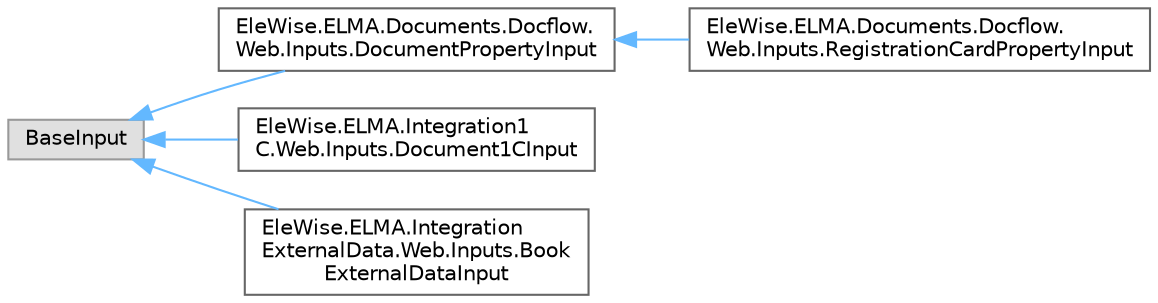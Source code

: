 digraph "Graphical Class Hierarchy"
{
 // LATEX_PDF_SIZE
  bgcolor="transparent";
  edge [fontname=Helvetica,fontsize=10,labelfontname=Helvetica,labelfontsize=10];
  node [fontname=Helvetica,fontsize=10,shape=box,height=0.2,width=0.4];
  rankdir="LR";
  Node0 [id="Node000000",label="BaseInput",height=0.2,width=0.4,color="grey60", fillcolor="#E0E0E0", style="filled",tooltip=" "];
  Node0 -> Node1 [id="edge138_Node000000_Node000001",dir="back",color="steelblue1",style="solid",tooltip=" "];
  Node1 [id="Node000001",label="EleWise.ELMA.Documents.Docflow.\lWeb.Inputs.DocumentPropertyInput",height=0.2,width=0.4,color="grey40", fillcolor="white", style="filled",URL="$class_ele_wise_1_1_e_l_m_a_1_1_documents_1_1_docflow_1_1_web_1_1_inputs_1_1_document_property_input.html",tooltip=" "];
  Node1 -> Node2 [id="edge139_Node000001_Node000002",dir="back",color="steelblue1",style="solid",tooltip=" "];
  Node2 [id="Node000002",label="EleWise.ELMA.Documents.Docflow.\lWeb.Inputs.RegistrationCardPropertyInput",height=0.2,width=0.4,color="grey40", fillcolor="white", style="filled",URL="$class_ele_wise_1_1_e_l_m_a_1_1_documents_1_1_docflow_1_1_web_1_1_inputs_1_1_registration_card_property_input.html",tooltip=" "];
  Node0 -> Node3 [id="edge140_Node000000_Node000003",dir="back",color="steelblue1",style="solid",tooltip=" "];
  Node3 [id="Node000003",label="EleWise.ELMA.Integration1\lC.Web.Inputs.Document1CInput",height=0.2,width=0.4,color="grey40", fillcolor="white", style="filled",URL="$class_ele_wise_1_1_e_l_m_a_1_1_integration1_c_1_1_web_1_1_inputs_1_1_document1_c_input.html",tooltip=" "];
  Node0 -> Node4 [id="edge141_Node000000_Node000004",dir="back",color="steelblue1",style="solid",tooltip=" "];
  Node4 [id="Node000004",label="EleWise.ELMA.Integration\lExternalData.Web.Inputs.Book\lExternalDataInput",height=0.2,width=0.4,color="grey40", fillcolor="white", style="filled",URL="$class_ele_wise_1_1_e_l_m_a_1_1_integration_external_data_1_1_web_1_1_inputs_1_1_book_external_data_input.html",tooltip="Класс для отображения элементов ввода/отображения справочников внешних данных"];
}
